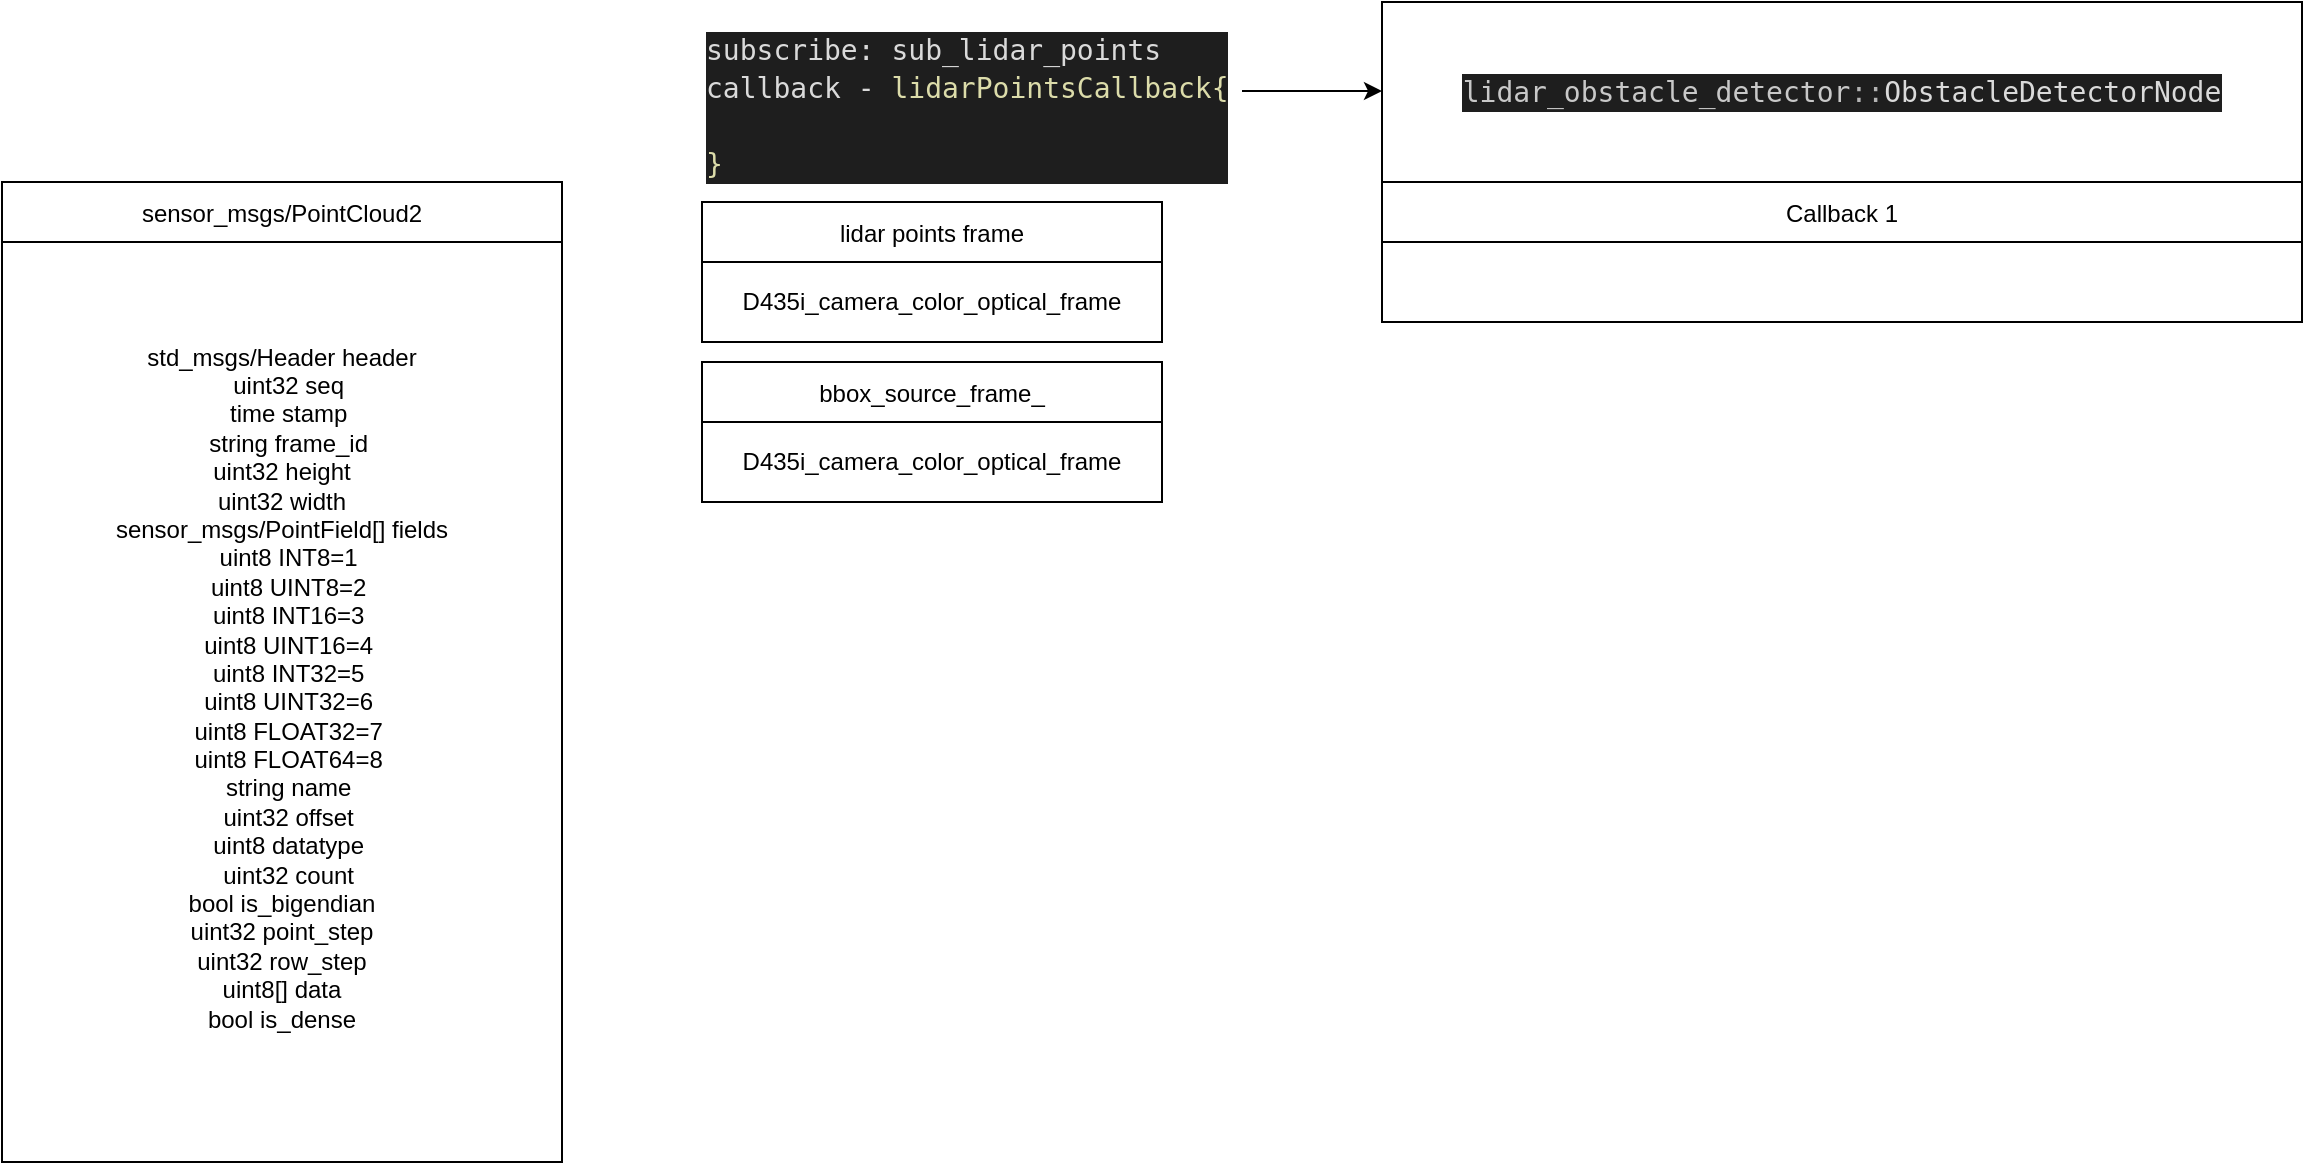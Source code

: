 <mxfile>
    <diagram id="YEQUNbNia4bDIrSxjwtk" name="Page-1">
        <mxGraphModel dx="1481" dy="655" grid="1" gridSize="10" guides="1" tooltips="1" connect="1" arrows="1" fold="1" page="1" pageScale="1" pageWidth="850" pageHeight="1100" math="0" shadow="0">
            <root>
                <mxCell id="0"/>
                <mxCell id="1" parent="0"/>
                <mxCell id="2" value="&lt;div style=&quot;color: rgb(218, 218, 218); background-color: rgb(30, 30, 30); font-family: &amp;quot;Droid Sans Mono&amp;quot;, &amp;quot;monospace&amp;quot;, monospace; font-size: 14px; line-height: 19px;&quot;&gt;&lt;span style=&quot;color: #c8c8c8;&quot;&gt;lidar_obstacle_detector&lt;/span&gt;&lt;span style=&quot;color: #b4b4b4;&quot;&gt;::&lt;/span&gt;ObstacleDetectorNode&lt;/div&gt;" style="rounded=0;whiteSpace=wrap;html=1;" vertex="1" parent="1">
                    <mxGeometry x="240" y="310" width="460" height="90" as="geometry"/>
                </mxCell>
                <mxCell id="3" value="" style="endArrow=classic;html=1;" edge="1" parent="1">
                    <mxGeometry width="50" height="50" relative="1" as="geometry">
                        <mxPoint x="170" y="354.5" as="sourcePoint"/>
                        <mxPoint x="240" y="354.5" as="targetPoint"/>
                    </mxGeometry>
                </mxCell>
                <mxCell id="4" value="&lt;br&gt;&lt;div style=&quot;color: rgb(218, 218, 218); background-color: rgb(30, 30, 30); font-family: &amp;quot;Droid Sans Mono&amp;quot;, &amp;quot;monospace&amp;quot;, monospace; font-size: 14px; line-height: 19px;&quot;&gt;subscribe: sub_lidar_points&lt;/div&gt;&lt;div style=&quot;color: rgb(218, 218, 218); background-color: rgb(30, 30, 30); font-family: &amp;quot;Droid Sans Mono&amp;quot;, &amp;quot;monospace&amp;quot;, monospace; font-size: 14px; line-height: 19px;&quot;&gt;callback -&amp;nbsp;&lt;span style=&quot;color: rgb(220, 220, 170);&quot;&gt;lidarPointsCallback{&lt;/span&gt;&lt;/div&gt;&lt;div style=&quot;color: rgb(218, 218, 218); background-color: rgb(30, 30, 30); font-family: &amp;quot;Droid Sans Mono&amp;quot;, &amp;quot;monospace&amp;quot;, monospace; font-size: 14px; line-height: 19px;&quot;&gt;&lt;span style=&quot;color: rgb(220, 220, 170);&quot;&gt;&lt;br&gt;&lt;/span&gt;&lt;/div&gt;&lt;div style=&quot;color: rgb(218, 218, 218); background-color: rgb(30, 30, 30); font-family: &amp;quot;Droid Sans Mono&amp;quot;, &amp;quot;monospace&amp;quot;, monospace; font-size: 14px; line-height: 19px;&quot;&gt;&lt;span style=&quot;color: rgb(220, 220, 170);&quot;&gt;}&lt;/span&gt;&lt;/div&gt;" style="text;html=1;strokeColor=none;fillColor=none;align=left;verticalAlign=middle;whiteSpace=wrap;rounded=0;" vertex="1" parent="1">
                    <mxGeometry x="-100" y="310" width="270" height="90" as="geometry"/>
                </mxCell>
                <mxCell id="14" value="lidar points frame" style="shape=table;startSize=30;container=1;collapsible=0;childLayout=tableLayout;" vertex="1" parent="1">
                    <mxGeometry x="-100" y="410" width="230" height="70" as="geometry"/>
                </mxCell>
                <mxCell id="15" value="" style="shape=tableRow;horizontal=0;startSize=0;swimlaneHead=0;swimlaneBody=0;top=0;left=0;bottom=0;right=0;collapsible=0;dropTarget=0;fillColor=none;points=[[0,0.5],[1,0.5]];portConstraint=eastwest;" vertex="1" parent="14">
                    <mxGeometry y="30" width="230" height="40" as="geometry"/>
                </mxCell>
                <mxCell id="16" value="D435i_camera_color_optical_frame" style="shape=partialRectangle;html=1;whiteSpace=wrap;connectable=0;overflow=hidden;fillColor=none;top=0;left=0;bottom=0;right=0;pointerEvents=1;" vertex="1" parent="15">
                    <mxGeometry width="230" height="40" as="geometry">
                        <mxRectangle width="230" height="40" as="alternateBounds"/>
                    </mxGeometry>
                </mxCell>
                <mxCell id="17" value="bbox_source_frame_" style="shape=table;startSize=30;container=1;collapsible=0;childLayout=tableLayout;" vertex="1" parent="1">
                    <mxGeometry x="-100" y="490" width="230" height="70" as="geometry"/>
                </mxCell>
                <mxCell id="18" value="" style="shape=tableRow;horizontal=0;startSize=0;swimlaneHead=0;swimlaneBody=0;top=0;left=0;bottom=0;right=0;collapsible=0;dropTarget=0;fillColor=none;points=[[0,0.5],[1,0.5]];portConstraint=eastwest;" vertex="1" parent="17">
                    <mxGeometry y="30" width="230" height="40" as="geometry"/>
                </mxCell>
                <mxCell id="19" value="D435i_camera_color_optical_frame" style="shape=partialRectangle;html=1;whiteSpace=wrap;connectable=0;overflow=hidden;fillColor=none;top=0;left=0;bottom=0;right=0;pointerEvents=1;" vertex="1" parent="18">
                    <mxGeometry width="230" height="40" as="geometry">
                        <mxRectangle width="230" height="40" as="alternateBounds"/>
                    </mxGeometry>
                </mxCell>
                <mxCell id="26" value="sensor_msgs/PointCloud2" style="shape=table;startSize=30;container=1;collapsible=0;childLayout=tableLayout;" vertex="1" parent="1">
                    <mxGeometry x="-450" y="400" width="280" height="490" as="geometry"/>
                </mxCell>
                <mxCell id="27" value="" style="shape=tableRow;horizontal=0;startSize=0;swimlaneHead=0;swimlaneBody=0;top=0;left=0;bottom=0;right=0;collapsible=0;dropTarget=0;fillColor=none;points=[[0,0.5],[1,0.5]];portConstraint=eastwest;" vertex="1" parent="26">
                    <mxGeometry y="30" width="280" height="460" as="geometry"/>
                </mxCell>
                <mxCell id="28" value="&lt;div&gt;std_msgs/Header header&lt;/div&gt;&lt;div&gt;&amp;nbsp; uint32 seq&lt;/div&gt;&lt;div&gt;&amp;nbsp; time stamp&lt;/div&gt;&lt;div&gt;&amp;nbsp; string frame_id&lt;/div&gt;&lt;div&gt;uint32 height&lt;/div&gt;&lt;div&gt;uint32 width&lt;/div&gt;&lt;div&gt;sensor_msgs/PointField[] fields&lt;/div&gt;&lt;div&gt;&amp;nbsp; uint8 INT8=1&lt;/div&gt;&lt;div&gt;&amp;nbsp; uint8 UINT8=2&lt;/div&gt;&lt;div&gt;&amp;nbsp; uint8 INT16=3&lt;/div&gt;&lt;div&gt;&amp;nbsp; uint8 UINT16=4&lt;/div&gt;&lt;div&gt;&amp;nbsp; uint8 INT32=5&lt;/div&gt;&lt;div&gt;&amp;nbsp; uint8 UINT32=6&lt;/div&gt;&lt;div&gt;&amp;nbsp; uint8 FLOAT32=7&lt;/div&gt;&lt;div&gt;&amp;nbsp; uint8 FLOAT64=8&lt;/div&gt;&lt;div&gt;&amp;nbsp; string name&lt;/div&gt;&lt;div&gt;&amp;nbsp; uint32 offset&lt;/div&gt;&lt;div&gt;&amp;nbsp; uint8 datatype&lt;/div&gt;&lt;div&gt;&amp;nbsp; uint32 count&lt;/div&gt;&lt;div&gt;bool is_bigendian&lt;/div&gt;&lt;div&gt;uint32 point_step&lt;/div&gt;&lt;div&gt;uint32 row_step&lt;/div&gt;&lt;div&gt;uint8[] data&lt;/div&gt;&lt;div&gt;bool is_dense&lt;/div&gt;&lt;div&gt;&lt;br&gt;&lt;/div&gt;" style="shape=partialRectangle;html=1;whiteSpace=wrap;connectable=0;overflow=hidden;fillColor=none;top=0;left=0;bottom=0;right=0;pointerEvents=1;" vertex="1" parent="27">
                    <mxGeometry width="280" height="460" as="geometry">
                        <mxRectangle width="280" height="460" as="alternateBounds"/>
                    </mxGeometry>
                </mxCell>
                <mxCell id="32" value="Callback 1" style="shape=table;startSize=30;container=1;collapsible=0;childLayout=tableLayout;" vertex="1" parent="1">
                    <mxGeometry x="240" y="400" width="460" height="70" as="geometry"/>
                </mxCell>
                <mxCell id="33" value="" style="shape=tableRow;horizontal=0;startSize=0;swimlaneHead=0;swimlaneBody=0;top=0;left=0;bottom=0;right=0;collapsible=0;dropTarget=0;fillColor=none;points=[[0,0.5],[1,0.5]];portConstraint=eastwest;" vertex="1" parent="32">
                    <mxGeometry y="30" width="460" height="40" as="geometry"/>
                </mxCell>
                <mxCell id="34" value="" style="shape=partialRectangle;html=1;whiteSpace=wrap;connectable=0;overflow=hidden;fillColor=none;top=0;left=0;bottom=0;right=0;pointerEvents=1;" vertex="1" parent="33">
                    <mxGeometry width="460" height="40" as="geometry">
                        <mxRectangle width="460" height="40" as="alternateBounds"/>
                    </mxGeometry>
                </mxCell>
            </root>
        </mxGraphModel>
    </diagram>
</mxfile>